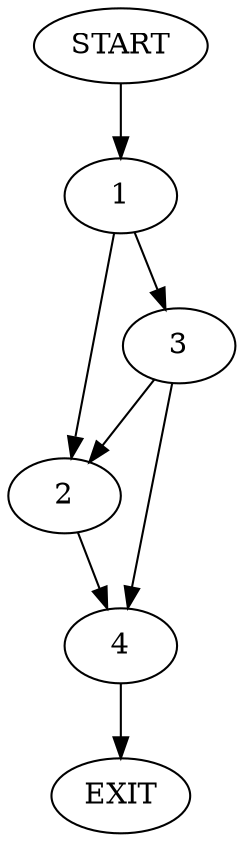 digraph {
0 [label="START"];
1;
2;
3;
4;
5 [label="EXIT"];
0 -> 1;
1 -> 2;
1 -> 3;
3 -> 2;
3 -> 4;
2 -> 4;
4 -> 5;
}